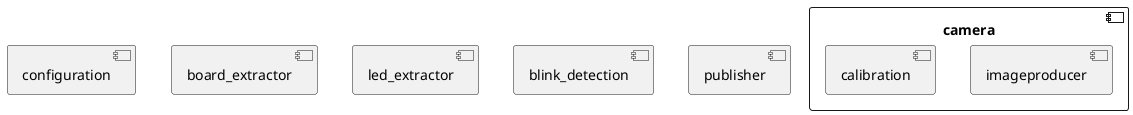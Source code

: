 @startuml
'https://plantuml.com/component-diagram


component configuration {
}

component camera {
  component imageproducer
  component calibration


}

component board_extractor {

}

component led_extractor {

}

component blink_detection {
}

component publisher {
}

@enduml